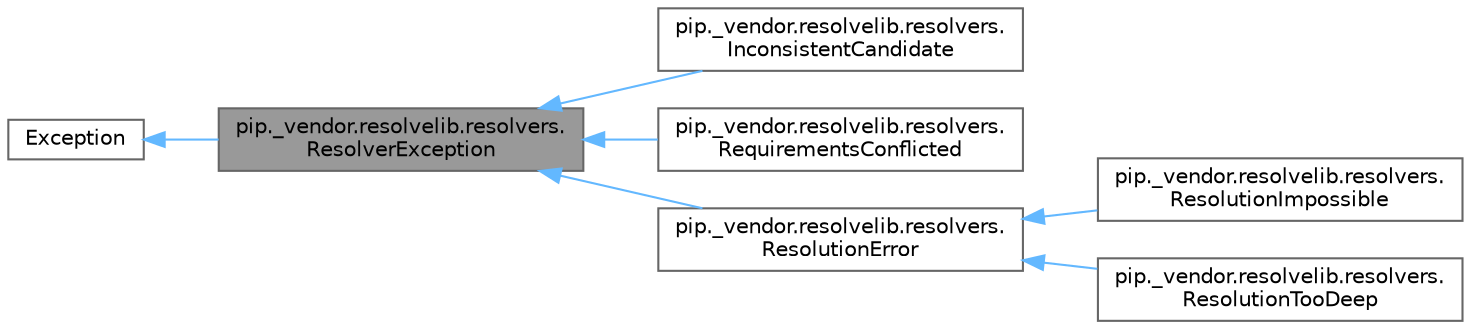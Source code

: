 digraph "pip._vendor.resolvelib.resolvers.ResolverException"
{
 // LATEX_PDF_SIZE
  bgcolor="transparent";
  edge [fontname=Helvetica,fontsize=10,labelfontname=Helvetica,labelfontsize=10];
  node [fontname=Helvetica,fontsize=10,shape=box,height=0.2,width=0.4];
  rankdir="LR";
  Node1 [id="Node000001",label="pip._vendor.resolvelib.resolvers.\lResolverException",height=0.2,width=0.4,color="gray40", fillcolor="grey60", style="filled", fontcolor="black",tooltip=" "];
  Node2 -> Node1 [id="edge1_Node000001_Node000002",dir="back",color="steelblue1",style="solid",tooltip=" "];
  Node2 [id="Node000002",label="Exception",height=0.2,width=0.4,color="gray40", fillcolor="white", style="filled",tooltip=" "];
  Node1 -> Node3 [id="edge2_Node000001_Node000003",dir="back",color="steelblue1",style="solid",tooltip=" "];
  Node3 [id="Node000003",label="pip._vendor.resolvelib.resolvers.\lInconsistentCandidate",height=0.2,width=0.4,color="gray40", fillcolor="white", style="filled",URL="$classpip_1_1__vendor_1_1resolvelib_1_1resolvers_1_1_inconsistent_candidate.html",tooltip=" "];
  Node1 -> Node4 [id="edge3_Node000001_Node000004",dir="back",color="steelblue1",style="solid",tooltip=" "];
  Node4 [id="Node000004",label="pip._vendor.resolvelib.resolvers.\lRequirementsConflicted",height=0.2,width=0.4,color="gray40", fillcolor="white", style="filled",URL="$classpip_1_1__vendor_1_1resolvelib_1_1resolvers_1_1_requirements_conflicted.html",tooltip=" "];
  Node1 -> Node5 [id="edge4_Node000001_Node000005",dir="back",color="steelblue1",style="solid",tooltip=" "];
  Node5 [id="Node000005",label="pip._vendor.resolvelib.resolvers.\lResolutionError",height=0.2,width=0.4,color="gray40", fillcolor="white", style="filled",URL="$classpip_1_1__vendor_1_1resolvelib_1_1resolvers_1_1_resolution_error.html",tooltip=" "];
  Node5 -> Node6 [id="edge5_Node000005_Node000006",dir="back",color="steelblue1",style="solid",tooltip=" "];
  Node6 [id="Node000006",label="pip._vendor.resolvelib.resolvers.\lResolutionImpossible",height=0.2,width=0.4,color="gray40", fillcolor="white", style="filled",URL="$classpip_1_1__vendor_1_1resolvelib_1_1resolvers_1_1_resolution_impossible.html",tooltip=" "];
  Node5 -> Node7 [id="edge6_Node000005_Node000007",dir="back",color="steelblue1",style="solid",tooltip=" "];
  Node7 [id="Node000007",label="pip._vendor.resolvelib.resolvers.\lResolutionTooDeep",height=0.2,width=0.4,color="gray40", fillcolor="white", style="filled",URL="$classpip_1_1__vendor_1_1resolvelib_1_1resolvers_1_1_resolution_too_deep.html",tooltip=" "];
}

